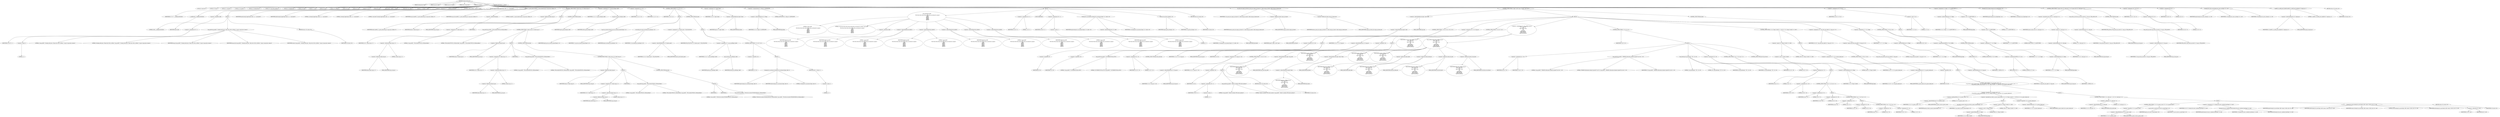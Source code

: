 digraph hostapd_notif_assoc {  
"1000119" [label = "(METHOD,hostapd_notif_assoc)" ]
"1000120" [label = "(PARAM,hostapd_data *hapd)" ]
"1000121" [label = "(PARAM,const u8 *addr)" ]
"1000122" [label = "(PARAM,const u8 *req_ies)" ]
"1000123" [label = "(PARAM,size_t req_ies_len)" ]
"1000124" [label = "(PARAM,int reassoc)" ]
"1000125" [label = "(BLOCK,,)" ]
"1000126" [label = "(LOCAL,v9: const u8 *)" ]
"1000127" [label = "(LOCAL,v10: size_t)" ]
"1000128" [label = "(LOCAL,v11: sta_info *)" ]
"1000129" [label = "(LOCAL,v12: sta_info *)" ]
"1000130" [label = "(LOCAL,v13: hostapd_iface *)" ]
"1000131" [label = "(LOCAL,v14: wpa_state_machine *)" ]
"1000132" [label = "(LOCAL,v15: unsigned int)" ]
"1000133" [label = "(LOCAL,v16: bool)" ]
"1000134" [label = "(LOCAL,v17: u32)" ]
"1000135" [label = "(LOCAL,v18: int)" ]
"1000136" [label = "(LOCAL,v19: _BOOL8)" ]
"1000137" [label = "(LOCAL,v20: int)" ]
"1000138" [label = "(LOCAL,v22: int)" ]
"1000139" [label = "(LOCAL,v23: u8 *)" ]
"1000140" [label = "(LOCAL,res: int)" ]
"1000141" [label = "(LOCAL,elems: ieee802_11_elems)" ]
"1000142" [label = "(LOCAL,buf: u8 [ 1064 ])" ]
"1000143" [label = "(LOCAL,v27: unsigned __int64)" ]
"1000144" [label = "(<operator>.assignment,v27 = __readfsqword(0x28u))" ]
"1000145" [label = "(IDENTIFIER,v27,v27 = __readfsqword(0x28u))" ]
"1000146" [label = "(__readfsqword,__readfsqword(0x28u))" ]
"1000147" [label = "(LITERAL,0x28u,__readfsqword(0x28u))" ]
"1000148" [label = "(CONTROL_STRUCTURE,if ( !addr ),if ( !addr ))" ]
"1000149" [label = "(<operator>.logicalNot,!addr)" ]
"1000150" [label = "(IDENTIFIER,addr,!addr)" ]
"1000151" [label = "(BLOCK,,)" ]
"1000152" [label = "(<operator>.assignment,v20 = -1)" ]
"1000153" [label = "(IDENTIFIER,v20,v20 = -1)" ]
"1000154" [label = "(<operator>.minus,-1)" ]
"1000155" [label = "(LITERAL,1,-1)" ]
"1000156" [label = "(wpa_printf,wpa_printf(2, \"hostapd_notif_assoc: Skip event with no address\", req_ies, req_ies_len, reassoc))" ]
"1000157" [label = "(LITERAL,2,wpa_printf(2, \"hostapd_notif_assoc: Skip event with no address\", req_ies, req_ies_len, reassoc))" ]
"1000158" [label = "(LITERAL,\"hostapd_notif_assoc: Skip event with no address\",wpa_printf(2, \"hostapd_notif_assoc: Skip event with no address\", req_ies, req_ies_len, reassoc))" ]
"1000159" [label = "(IDENTIFIER,req_ies,wpa_printf(2, \"hostapd_notif_assoc: Skip event with no address\", req_ies, req_ies_len, reassoc))" ]
"1000160" [label = "(IDENTIFIER,req_ies_len,wpa_printf(2, \"hostapd_notif_assoc: Skip event with no address\", req_ies, req_ies_len, reassoc))" ]
"1000161" [label = "(IDENTIFIER,reassoc,wpa_printf(2, \"hostapd_notif_assoc: Skip event with no address\", req_ies, req_ies_len, reassoc))" ]
"1000162" [label = "(RETURN,return v20;,return v20;)" ]
"1000163" [label = "(IDENTIFIER,v20,return v20;)" ]
"1000164" [label = "(hostapd_logger,hostapd_logger(hapd, addr, 1u, 2, \"associated\"))" ]
"1000165" [label = "(IDENTIFIER,hapd,hostapd_logger(hapd, addr, 1u, 2, \"associated\"))" ]
"1000166" [label = "(IDENTIFIER,addr,hostapd_logger(hapd, addr, 1u, 2, \"associated\"))" ]
"1000167" [label = "(LITERAL,1u,hostapd_logger(hapd, addr, 1u, 2, \"associated\"))" ]
"1000168" [label = "(LITERAL,2,hostapd_logger(hapd, addr, 1u, 2, \"associated\"))" ]
"1000169" [label = "(LITERAL,\"associated\",hostapd_logger(hapd, addr, 1u, 2, \"associated\"))" ]
"1000170" [label = "(ieee802_11_parse_elems,ieee802_11_parse_elems(req_ies, req_ies_len, &elems, 0))" ]
"1000171" [label = "(IDENTIFIER,req_ies,ieee802_11_parse_elems(req_ies, req_ies_len, &elems, 0))" ]
"1000172" [label = "(IDENTIFIER,req_ies_len,ieee802_11_parse_elems(req_ies, req_ies_len, &elems, 0))" ]
"1000173" [label = "(<operator>.addressOf,&elems)" ]
"1000174" [label = "(IDENTIFIER,elems,ieee802_11_parse_elems(req_ies, req_ies_len, &elems, 0))" ]
"1000175" [label = "(LITERAL,0,ieee802_11_parse_elems(req_ies, req_ies_len, &elems, 0))" ]
"1000176" [label = "(CONTROL_STRUCTURE,if ( elems.wps_ie ),if ( elems.wps_ie ))" ]
"1000177" [label = "(<operator>.fieldAccess,elems.wps_ie)" ]
"1000178" [label = "(IDENTIFIER,elems,if ( elems.wps_ie ))" ]
"1000179" [label = "(FIELD_IDENTIFIER,wps_ie,wps_ie)" ]
"1000180" [label = "(BLOCK,,)" ]
"1000181" [label = "(<operator>.assignment,v9 = elems.wps_ie - 2)" ]
"1000182" [label = "(IDENTIFIER,v9,v9 = elems.wps_ie - 2)" ]
"1000183" [label = "(<operator>.subtraction,elems.wps_ie - 2)" ]
"1000184" [label = "(<operator>.fieldAccess,elems.wps_ie)" ]
"1000185" [label = "(IDENTIFIER,elems,elems.wps_ie - 2)" ]
"1000186" [label = "(FIELD_IDENTIFIER,wps_ie,wps_ie)" ]
"1000187" [label = "(LITERAL,2,elems.wps_ie - 2)" ]
"1000188" [label = "(IDENTIFIER,L,)" ]
"1000189" [label = "(wpa_printf,wpa_printf(2, \"STA included WPS IE in (Re)AssocReq\"))" ]
"1000190" [label = "(LITERAL,2,wpa_printf(2, \"STA included WPS IE in (Re)AssocReq\"))" ]
"1000191" [label = "(LITERAL,\"STA included WPS IE in (Re)AssocReq\",wpa_printf(2, \"STA included WPS IE in (Re)AssocReq\"))" ]
"1000192" [label = "(CONTROL_STRUCTURE,else,else)" ]
"1000193" [label = "(CONTROL_STRUCTURE,if ( elems.rsn_ie ),if ( elems.rsn_ie ))" ]
"1000194" [label = "(<operator>.fieldAccess,elems.rsn_ie)" ]
"1000195" [label = "(IDENTIFIER,elems,if ( elems.rsn_ie ))" ]
"1000196" [label = "(FIELD_IDENTIFIER,rsn_ie,rsn_ie)" ]
"1000197" [label = "(BLOCK,,)" ]
"1000198" [label = "(<operator>.assignment,v9 = elems.rsn_ie - 2)" ]
"1000199" [label = "(IDENTIFIER,v9,v9 = elems.rsn_ie - 2)" ]
"1000200" [label = "(<operator>.subtraction,elems.rsn_ie - 2)" ]
"1000201" [label = "(<operator>.fieldAccess,elems.rsn_ie)" ]
"1000202" [label = "(IDENTIFIER,elems,elems.rsn_ie - 2)" ]
"1000203" [label = "(FIELD_IDENTIFIER,rsn_ie,rsn_ie)" ]
"1000204" [label = "(LITERAL,2,elems.rsn_ie - 2)" ]
"1000205" [label = "(IDENTIFIER,L,)" ]
"1000206" [label = "(wpa_printf,wpa_printf(2, \"STA included RSN IE in (Re)AssocReq\"))" ]
"1000207" [label = "(LITERAL,2,wpa_printf(2, \"STA included RSN IE in (Re)AssocReq\"))" ]
"1000208" [label = "(LITERAL,\"STA included RSN IE in (Re)AssocReq\",wpa_printf(2, \"STA included RSN IE in (Re)AssocReq\"))" ]
"1000209" [label = "(CONTROL_STRUCTURE,else,else)" ]
"1000210" [label = "(CONTROL_STRUCTURE,if ( elems.wpa_ie ),if ( elems.wpa_ie ))" ]
"1000211" [label = "(<operator>.fieldAccess,elems.wpa_ie)" ]
"1000212" [label = "(IDENTIFIER,elems,if ( elems.wpa_ie ))" ]
"1000213" [label = "(FIELD_IDENTIFIER,wpa_ie,wpa_ie)" ]
"1000214" [label = "(BLOCK,,)" ]
"1000215" [label = "(<operator>.assignment,v9 = elems.wpa_ie - 2)" ]
"1000216" [label = "(IDENTIFIER,v9,v9 = elems.wpa_ie - 2)" ]
"1000217" [label = "(<operator>.subtraction,elems.wpa_ie - 2)" ]
"1000218" [label = "(<operator>.fieldAccess,elems.wpa_ie)" ]
"1000219" [label = "(IDENTIFIER,elems,elems.wpa_ie - 2)" ]
"1000220" [label = "(FIELD_IDENTIFIER,wpa_ie,wpa_ie)" ]
"1000221" [label = "(LITERAL,2,elems.wpa_ie - 2)" ]
"1000222" [label = "(IDENTIFIER,L,)" ]
"1000223" [label = "(wpa_printf,wpa_printf(2, \"STA included WPA IE in (Re)AssocReq\"))" ]
"1000224" [label = "(LITERAL,2,wpa_printf(2, \"STA included WPA IE in (Re)AssocReq\"))" ]
"1000225" [label = "(LITERAL,\"STA included WPA IE in (Re)AssocReq\",wpa_printf(2, \"STA included WPA IE in (Re)AssocReq\"))" ]
"1000226" [label = "(CONTROL_STRUCTURE,else,else)" ]
"1000227" [label = "(BLOCK,,)" ]
"1000228" [label = "(IDENTIFIER,L,)" ]
"1000229" [label = "(IDENTIFIER,L,)" ]
"1000230" [label = "(wpa_printf,wpa_printf(2, \"STA did not include WPS/RSN/WPA IE in (Re)AssocReq\"))" ]
"1000231" [label = "(LITERAL,2,wpa_printf(2, \"STA did not include WPS/RSN/WPA IE in (Re)AssocReq\"))" ]
"1000232" [label = "(LITERAL,\"STA did not include WPS/RSN/WPA IE in (Re)AssocReq\",wpa_printf(2, \"STA did not include WPS/RSN/WPA IE in (Re)AssocReq\"))" ]
"1000233" [label = "(<operator>.assignment,v11 = ap_get_sta(hapd, addr))" ]
"1000234" [label = "(IDENTIFIER,v11,v11 = ap_get_sta(hapd, addr))" ]
"1000235" [label = "(ap_get_sta,ap_get_sta(hapd, addr))" ]
"1000236" [label = "(IDENTIFIER,hapd,ap_get_sta(hapd, addr))" ]
"1000237" [label = "(IDENTIFIER,addr,ap_get_sta(hapd, addr))" ]
"1000238" [label = "(<operator>.assignment,v12 = v11)" ]
"1000239" [label = "(IDENTIFIER,v12,v12 = v11)" ]
"1000240" [label = "(IDENTIFIER,v11,v12 = v11)" ]
"1000241" [label = "(CONTROL_STRUCTURE,if ( v11 ),if ( v11 ))" ]
"1000242" [label = "(IDENTIFIER,v11,if ( v11 ))" ]
"1000243" [label = "(BLOCK,,)" ]
"1000244" [label = "(ap_sta_no_session_timeout,ap_sta_no_session_timeout(hapd, v11))" ]
"1000245" [label = "(IDENTIFIER,hapd,ap_sta_no_session_timeout(hapd, v11))" ]
"1000246" [label = "(IDENTIFIER,v11,ap_sta_no_session_timeout(hapd, v11))" ]
"1000247" [label = "(accounting_sta_stop,accounting_sta_stop(hapd, v12))" ]
"1000248" [label = "(IDENTIFIER,hapd,accounting_sta_stop(hapd, v12))" ]
"1000249" [label = "(IDENTIFIER,v12,accounting_sta_stop(hapd, v12))" ]
"1000250" [label = "(<operator>.assignment,v12->timeout_next = STA_NULLFUNC)" ]
"1000251" [label = "(<operator>.indirectFieldAccess,v12->timeout_next)" ]
"1000252" [label = "(IDENTIFIER,v12,v12->timeout_next = STA_NULLFUNC)" ]
"1000253" [label = "(FIELD_IDENTIFIER,timeout_next,timeout_next)" ]
"1000254" [label = "(IDENTIFIER,STA_NULLFUNC,v12->timeout_next = STA_NULLFUNC)" ]
"1000255" [label = "(CONTROL_STRUCTURE,else,else)" ]
"1000256" [label = "(BLOCK,,)" ]
"1000257" [label = "(<operator>.assignment,v12 = ap_sta_add(hapd, addr))" ]
"1000258" [label = "(IDENTIFIER,v12,v12 = ap_sta_add(hapd, addr))" ]
"1000259" [label = "(ap_sta_add,ap_sta_add(hapd, addr))" ]
"1000260" [label = "(IDENTIFIER,hapd,ap_sta_add(hapd, addr))" ]
"1000261" [label = "(IDENTIFIER,addr,ap_sta_add(hapd, addr))" ]
"1000262" [label = "(CONTROL_STRUCTURE,if ( !v12 ),if ( !v12 ))" ]
"1000263" [label = "(<operator>.logicalNot,!v12)" ]
"1000264" [label = "(IDENTIFIER,v12,!v12)" ]
"1000265" [label = "(BLOCK,,)" ]
"1000266" [label = "(hostapd_drv_sta_disassoc,hostapd_drv_sta_disassoc(hapd, addr, 5))" ]
"1000267" [label = "(IDENTIFIER,hapd,hostapd_drv_sta_disassoc(hapd, addr, 5))" ]
"1000268" [label = "(IDENTIFIER,addr,hostapd_drv_sta_disassoc(hapd, addr, 5))" ]
"1000269" [label = "(LITERAL,5,hostapd_drv_sta_disassoc(hapd, addr, 5))" ]
"1000270" [label = "(RETURN,return -1;,return -1;)" ]
"1000271" [label = "(<operator>.minus,-1)" ]
"1000272" [label = "(LITERAL,1,-1)" ]
"1000273" [label = "(<operator>.assignment,v13 = hapd->iface)" ]
"1000274" [label = "(IDENTIFIER,v13,v13 = hapd->iface)" ]
"1000275" [label = "(<operator>.indirectFieldAccess,hapd->iface)" ]
"1000276" [label = "(IDENTIFIER,hapd,v13 = hapd->iface)" ]
"1000277" [label = "(FIELD_IDENTIFIER,iface,iface)" ]
"1000278" [label = "(<operators>.assignmentAnd,v12->flags &= 0xFFFECFFF)" ]
"1000279" [label = "(<operator>.indirectFieldAccess,v12->flags)" ]
"1000280" [label = "(IDENTIFIER,v12,v12->flags &= 0xFFFECFFF)" ]
"1000281" [label = "(FIELD_IDENTIFIER,flags,flags)" ]
"1000282" [label = "(LITERAL,0xFFFECFFF,v12->flags &= 0xFFFECFFF)" ]
"1000283" [label = "(BLOCK,,)" ]
"1000284" [label = "(wpa_printf,wpa_printf(\n      3,\n      \"STA %02x:%02x:%02x:%02x:%02x:%02x not allowed to connect\",\n      *addr,\n      addr[1],\n      addr[2],\n      addr[3],\n      addr[4],\n      addr[5]))" ]
"1000285" [label = "(LITERAL,3,wpa_printf(\n      3,\n      \"STA %02x:%02x:%02x:%02x:%02x:%02x not allowed to connect\",\n      *addr,\n      addr[1],\n      addr[2],\n      addr[3],\n      addr[4],\n      addr[5]))" ]
"1000286" [label = "(LITERAL,\"STA %02x:%02x:%02x:%02x:%02x:%02x not allowed to connect\",wpa_printf(\n      3,\n      \"STA %02x:%02x:%02x:%02x:%02x:%02x not allowed to connect\",\n      *addr,\n      addr[1],\n      addr[2],\n      addr[3],\n      addr[4],\n      addr[5]))" ]
"1000287" [label = "(<operator>.indirection,*addr)" ]
"1000288" [label = "(IDENTIFIER,addr,wpa_printf(\n      3,\n      \"STA %02x:%02x:%02x:%02x:%02x:%02x not allowed to connect\",\n      *addr,\n      addr[1],\n      addr[2],\n      addr[3],\n      addr[4],\n      addr[5]))" ]
"1000289" [label = "(<operator>.indirectIndexAccess,addr[1])" ]
"1000290" [label = "(IDENTIFIER,addr,wpa_printf(\n      3,\n      \"STA %02x:%02x:%02x:%02x:%02x:%02x not allowed to connect\",\n      *addr,\n      addr[1],\n      addr[2],\n      addr[3],\n      addr[4],\n      addr[5]))" ]
"1000291" [label = "(LITERAL,1,wpa_printf(\n      3,\n      \"STA %02x:%02x:%02x:%02x:%02x:%02x not allowed to connect\",\n      *addr,\n      addr[1],\n      addr[2],\n      addr[3],\n      addr[4],\n      addr[5]))" ]
"1000292" [label = "(<operator>.indirectIndexAccess,addr[2])" ]
"1000293" [label = "(IDENTIFIER,addr,wpa_printf(\n      3,\n      \"STA %02x:%02x:%02x:%02x:%02x:%02x not allowed to connect\",\n      *addr,\n      addr[1],\n      addr[2],\n      addr[3],\n      addr[4],\n      addr[5]))" ]
"1000294" [label = "(LITERAL,2,wpa_printf(\n      3,\n      \"STA %02x:%02x:%02x:%02x:%02x:%02x not allowed to connect\",\n      *addr,\n      addr[1],\n      addr[2],\n      addr[3],\n      addr[4],\n      addr[5]))" ]
"1000295" [label = "(<operator>.indirectIndexAccess,addr[3])" ]
"1000296" [label = "(IDENTIFIER,addr,wpa_printf(\n      3,\n      \"STA %02x:%02x:%02x:%02x:%02x:%02x not allowed to connect\",\n      *addr,\n      addr[1],\n      addr[2],\n      addr[3],\n      addr[4],\n      addr[5]))" ]
"1000297" [label = "(LITERAL,3,wpa_printf(\n      3,\n      \"STA %02x:%02x:%02x:%02x:%02x:%02x not allowed to connect\",\n      *addr,\n      addr[1],\n      addr[2],\n      addr[3],\n      addr[4],\n      addr[5]))" ]
"1000298" [label = "(<operator>.indirectIndexAccess,addr[4])" ]
"1000299" [label = "(IDENTIFIER,addr,wpa_printf(\n      3,\n      \"STA %02x:%02x:%02x:%02x:%02x:%02x not allowed to connect\",\n      *addr,\n      addr[1],\n      addr[2],\n      addr[3],\n      addr[4],\n      addr[5]))" ]
"1000300" [label = "(LITERAL,4,wpa_printf(\n      3,\n      \"STA %02x:%02x:%02x:%02x:%02x:%02x not allowed to connect\",\n      *addr,\n      addr[1],\n      addr[2],\n      addr[3],\n      addr[4],\n      addr[5]))" ]
"1000301" [label = "(<operator>.indirectIndexAccess,addr[5])" ]
"1000302" [label = "(IDENTIFIER,addr,wpa_printf(\n      3,\n      \"STA %02x:%02x:%02x:%02x:%02x:%02x not allowed to connect\",\n      *addr,\n      addr[1],\n      addr[2],\n      addr[3],\n      addr[4],\n      addr[5]))" ]
"1000303" [label = "(LITERAL,5,wpa_printf(\n      3,\n      \"STA %02x:%02x:%02x:%02x:%02x:%02x not allowed to connect\",\n      *addr,\n      addr[1],\n      addr[2],\n      addr[3],\n      addr[4],\n      addr[5]))" ]
"1000304" [label = "(<operator>.assignment,v22 = 1)" ]
"1000305" [label = "(IDENTIFIER,v22,v22 = 1)" ]
"1000306" [label = "(LITERAL,1,v22 = 1)" ]
"1000307" [label = "(JUMP_TARGET,fail)" ]
"1000308" [label = "(<operator>.assignment,v20 = -1)" ]
"1000309" [label = "(IDENTIFIER,v20,v20 = -1)" ]
"1000310" [label = "(<operator>.minus,-1)" ]
"1000311" [label = "(LITERAL,1,-1)" ]
"1000312" [label = "(hostapd_drv_sta_disassoc,hostapd_drv_sta_disassoc(hapd, v12->addr, v22))" ]
"1000313" [label = "(IDENTIFIER,hapd,hostapd_drv_sta_disassoc(hapd, v12->addr, v22))" ]
"1000314" [label = "(<operator>.indirectFieldAccess,v12->addr)" ]
"1000315" [label = "(IDENTIFIER,v12,hostapd_drv_sta_disassoc(hapd, v12->addr, v22))" ]
"1000316" [label = "(FIELD_IDENTIFIER,addr,addr)" ]
"1000317" [label = "(IDENTIFIER,v22,hostapd_drv_sta_disassoc(hapd, v12->addr, v22))" ]
"1000318" [label = "(ap_free_sta,ap_free_sta(hapd, v12))" ]
"1000319" [label = "(IDENTIFIER,hapd,ap_free_sta(hapd, v12))" ]
"1000320" [label = "(IDENTIFIER,v12,ap_free_sta(hapd, v12))" ]
"1000321" [label = "(RETURN,return v20;,return v20;)" ]
"1000322" [label = "(IDENTIFIER,v20,return v20;)" ]
"1000323" [label = "(ap_copy_sta_supp_op_classes,ap_copy_sta_supp_op_classes(v12, elems.supp_op_classes, elems.supp_op_classes_len))" ]
"1000324" [label = "(IDENTIFIER,v12,ap_copy_sta_supp_op_classes(v12, elems.supp_op_classes, elems.supp_op_classes_len))" ]
"1000325" [label = "(<operator>.fieldAccess,elems.supp_op_classes)" ]
"1000326" [label = "(IDENTIFIER,elems,ap_copy_sta_supp_op_classes(v12, elems.supp_op_classes, elems.supp_op_classes_len))" ]
"1000327" [label = "(FIELD_IDENTIFIER,supp_op_classes,supp_op_classes)" ]
"1000328" [label = "(<operator>.fieldAccess,elems.supp_op_classes_len)" ]
"1000329" [label = "(IDENTIFIER,elems,ap_copy_sta_supp_op_classes(v12, elems.supp_op_classes, elems.supp_op_classes_len))" ]
"1000330" [label = "(FIELD_IDENTIFIER,supp_op_classes_len,supp_op_classes_len)" ]
"1000331" [label = "(CONTROL_STRUCTURE,if ( hapd->conf->wpa ),if ( hapd->conf->wpa ))" ]
"1000332" [label = "(<operator>.indirectFieldAccess,hapd->conf->wpa)" ]
"1000333" [label = "(<operator>.indirectFieldAccess,hapd->conf)" ]
"1000334" [label = "(IDENTIFIER,hapd,if ( hapd->conf->wpa ))" ]
"1000335" [label = "(FIELD_IDENTIFIER,conf,conf)" ]
"1000336" [label = "(FIELD_IDENTIFIER,wpa,wpa)" ]
"1000337" [label = "(BLOCK,,)" ]
"1000338" [label = "(CONTROL_STRUCTURE,if ( !v9 || !v10 ),if ( !v9 || !v10 ))" ]
"1000339" [label = "(<operator>.logicalOr,!v9 || !v10)" ]
"1000340" [label = "(<operator>.logicalNot,!v9)" ]
"1000341" [label = "(IDENTIFIER,v9,!v9)" ]
"1000342" [label = "(<operator>.logicalNot,!v10)" ]
"1000343" [label = "(IDENTIFIER,v10,!v10)" ]
"1000344" [label = "(BLOCK,,)" ]
"1000345" [label = "(wpa_printf,wpa_printf(2, \"No WPA/RSN IE from STA\"))" ]
"1000346" [label = "(LITERAL,2,wpa_printf(2, \"No WPA/RSN IE from STA\"))" ]
"1000347" [label = "(LITERAL,\"No WPA/RSN IE from STA\",wpa_printf(2, \"No WPA/RSN IE from STA\"))" ]
"1000348" [label = "(<operator>.assignment,v22 = 13)" ]
"1000349" [label = "(IDENTIFIER,v22,v22 = 13)" ]
"1000350" [label = "(LITERAL,13,v22 = 13)" ]
"1000351" [label = "(CONTROL_STRUCTURE,goto fail;,goto fail;)" ]
"1000352" [label = "(<operator>.assignment,v14 = v12->wpa_sm)" ]
"1000353" [label = "(IDENTIFIER,v14,v14 = v12->wpa_sm)" ]
"1000354" [label = "(<operator>.indirectFieldAccess,v12->wpa_sm)" ]
"1000355" [label = "(IDENTIFIER,v12,v14 = v12->wpa_sm)" ]
"1000356" [label = "(FIELD_IDENTIFIER,wpa_sm,wpa_sm)" ]
"1000357" [label = "(CONTROL_STRUCTURE,if ( !v14 ),if ( !v14 ))" ]
"1000358" [label = "(<operator>.logicalNot,!v14)" ]
"1000359" [label = "(IDENTIFIER,v14,!v14)" ]
"1000360" [label = "(BLOCK,,)" ]
"1000361" [label = "(<operator>.assignment,v12->wpa_sm = v14)" ]
"1000362" [label = "(<operator>.indirectFieldAccess,v12->wpa_sm)" ]
"1000363" [label = "(IDENTIFIER,v12,v12->wpa_sm = v14)" ]
"1000364" [label = "(FIELD_IDENTIFIER,wpa_sm,wpa_sm)" ]
"1000365" [label = "(IDENTIFIER,v14,v12->wpa_sm = v14)" ]
"1000366" [label = "(CONTROL_STRUCTURE,if ( !v14 ),if ( !v14 ))" ]
"1000367" [label = "(<operator>.logicalNot,!v14)" ]
"1000368" [label = "(IDENTIFIER,v14,!v14)" ]
"1000369" [label = "(BLOCK,,)" ]
"1000370" [label = "(<operator>.assignment,v20 = -1)" ]
"1000371" [label = "(IDENTIFIER,v20,v20 = -1)" ]
"1000372" [label = "(<operator>.minus,-1)" ]
"1000373" [label = "(LITERAL,1,-1)" ]
"1000374" [label = "(wpa_printf,wpa_printf(5, \"Failed to initialize WPA state machine\"))" ]
"1000375" [label = "(LITERAL,5,wpa_printf(5, \"Failed to initialize WPA state machine\"))" ]
"1000376" [label = "(LITERAL,\"Failed to initialize WPA state machine\",wpa_printf(5, \"Failed to initialize WPA state machine\"))" ]
"1000377" [label = "(RETURN,return v20;,return v20;)" ]
"1000378" [label = "(IDENTIFIER,v20,return v20;)" ]
"1000379" [label = "(<operator>.assignment,v15 = wpa_validate_wpa_ie(\n            hapd->wpa_auth,\n            v14,\n            hapd->iface->freq,\n            v9,\n            v10,\n            elems.mdie,\n            elems.mdie_len,\n            elems.owe_dh,\n            elems.owe_dh_len))" ]
"1000380" [label = "(IDENTIFIER,v15,v15 = wpa_validate_wpa_ie(\n            hapd->wpa_auth,\n            v14,\n            hapd->iface->freq,\n            v9,\n            v10,\n            elems.mdie,\n            elems.mdie_len,\n            elems.owe_dh,\n            elems.owe_dh_len))" ]
"1000381" [label = "(wpa_validate_wpa_ie,wpa_validate_wpa_ie(\n            hapd->wpa_auth,\n            v14,\n            hapd->iface->freq,\n            v9,\n            v10,\n            elems.mdie,\n            elems.mdie_len,\n            elems.owe_dh,\n            elems.owe_dh_len))" ]
"1000382" [label = "(<operator>.indirectFieldAccess,hapd->wpa_auth)" ]
"1000383" [label = "(IDENTIFIER,hapd,wpa_validate_wpa_ie(\n            hapd->wpa_auth,\n            v14,\n            hapd->iface->freq,\n            v9,\n            v10,\n            elems.mdie,\n            elems.mdie_len,\n            elems.owe_dh,\n            elems.owe_dh_len))" ]
"1000384" [label = "(FIELD_IDENTIFIER,wpa_auth,wpa_auth)" ]
"1000385" [label = "(IDENTIFIER,v14,wpa_validate_wpa_ie(\n            hapd->wpa_auth,\n            v14,\n            hapd->iface->freq,\n            v9,\n            v10,\n            elems.mdie,\n            elems.mdie_len,\n            elems.owe_dh,\n            elems.owe_dh_len))" ]
"1000386" [label = "(<operator>.indirectFieldAccess,hapd->iface->freq)" ]
"1000387" [label = "(<operator>.indirectFieldAccess,hapd->iface)" ]
"1000388" [label = "(IDENTIFIER,hapd,wpa_validate_wpa_ie(\n            hapd->wpa_auth,\n            v14,\n            hapd->iface->freq,\n            v9,\n            v10,\n            elems.mdie,\n            elems.mdie_len,\n            elems.owe_dh,\n            elems.owe_dh_len))" ]
"1000389" [label = "(FIELD_IDENTIFIER,iface,iface)" ]
"1000390" [label = "(FIELD_IDENTIFIER,freq,freq)" ]
"1000391" [label = "(IDENTIFIER,v9,wpa_validate_wpa_ie(\n            hapd->wpa_auth,\n            v14,\n            hapd->iface->freq,\n            v9,\n            v10,\n            elems.mdie,\n            elems.mdie_len,\n            elems.owe_dh,\n            elems.owe_dh_len))" ]
"1000392" [label = "(IDENTIFIER,v10,wpa_validate_wpa_ie(\n            hapd->wpa_auth,\n            v14,\n            hapd->iface->freq,\n            v9,\n            v10,\n            elems.mdie,\n            elems.mdie_len,\n            elems.owe_dh,\n            elems.owe_dh_len))" ]
"1000393" [label = "(<operator>.fieldAccess,elems.mdie)" ]
"1000394" [label = "(IDENTIFIER,elems,wpa_validate_wpa_ie(\n            hapd->wpa_auth,\n            v14,\n            hapd->iface->freq,\n            v9,\n            v10,\n            elems.mdie,\n            elems.mdie_len,\n            elems.owe_dh,\n            elems.owe_dh_len))" ]
"1000395" [label = "(FIELD_IDENTIFIER,mdie,mdie)" ]
"1000396" [label = "(<operator>.fieldAccess,elems.mdie_len)" ]
"1000397" [label = "(IDENTIFIER,elems,wpa_validate_wpa_ie(\n            hapd->wpa_auth,\n            v14,\n            hapd->iface->freq,\n            v9,\n            v10,\n            elems.mdie,\n            elems.mdie_len,\n            elems.owe_dh,\n            elems.owe_dh_len))" ]
"1000398" [label = "(FIELD_IDENTIFIER,mdie_len,mdie_len)" ]
"1000399" [label = "(<operator>.fieldAccess,elems.owe_dh)" ]
"1000400" [label = "(IDENTIFIER,elems,wpa_validate_wpa_ie(\n            hapd->wpa_auth,\n            v14,\n            hapd->iface->freq,\n            v9,\n            v10,\n            elems.mdie,\n            elems.mdie_len,\n            elems.owe_dh,\n            elems.owe_dh_len))" ]
"1000401" [label = "(FIELD_IDENTIFIER,owe_dh,owe_dh)" ]
"1000402" [label = "(<operator>.fieldAccess,elems.owe_dh_len)" ]
"1000403" [label = "(IDENTIFIER,elems,wpa_validate_wpa_ie(\n            hapd->wpa_auth,\n            v14,\n            hapd->iface->freq,\n            v9,\n            v10,\n            elems.mdie,\n            elems.mdie_len,\n            elems.owe_dh,\n            elems.owe_dh_len))" ]
"1000404" [label = "(FIELD_IDENTIFIER,owe_dh_len,owe_dh_len)" ]
"1000405" [label = "(CONTROL_STRUCTURE,if ( v15 ),if ( v15 ))" ]
"1000406" [label = "(IDENTIFIER,v15,if ( v15 ))" ]
"1000407" [label = "(BLOCK,,)" ]
"1000408" [label = "(<operator>.assignment,res = v15)" ]
"1000409" [label = "(IDENTIFIER,res,res = v15)" ]
"1000410" [label = "(IDENTIFIER,v15,res = v15)" ]
"1000411" [label = "(wpa_printf,wpa_printf(2, \"WPA/RSN information element rejected? (res %u)\", v15))" ]
"1000412" [label = "(LITERAL,2,wpa_printf(2, \"WPA/RSN information element rejected? (res %u)\", v15))" ]
"1000413" [label = "(LITERAL,\"WPA/RSN information element rejected? (res %u)\",wpa_printf(2, \"WPA/RSN information element rejected? (res %u)\", v15))" ]
"1000414" [label = "(IDENTIFIER,v15,wpa_printf(2, \"WPA/RSN information element rejected? (res %u)\", v15))" ]
"1000415" [label = "(wpa_hexdump,wpa_hexdump(2, \"IE\", v9, v10))" ]
"1000416" [label = "(LITERAL,2,wpa_hexdump(2, \"IE\", v9, v10))" ]
"1000417" [label = "(LITERAL,\"IE\",wpa_hexdump(2, \"IE\", v9, v10))" ]
"1000418" [label = "(IDENTIFIER,v9,wpa_hexdump(2, \"IE\", v9, v10))" ]
"1000419" [label = "(IDENTIFIER,v10,wpa_hexdump(2, \"IE\", v9, v10))" ]
"1000420" [label = "(<operator>.assignment,v22 = 18)" ]
"1000421" [label = "(IDENTIFIER,v22,v22 = 18)" ]
"1000422" [label = "(LITERAL,18,v22 = 18)" ]
"1000423" [label = "(CONTROL_STRUCTURE,if ( res != 2 ),if ( res != 2 ))" ]
"1000424" [label = "(<operator>.notEquals,res != 2)" ]
"1000425" [label = "(IDENTIFIER,res,res != 2)" ]
"1000426" [label = "(LITERAL,2,res != 2)" ]
"1000427" [label = "(BLOCK,,)" ]
"1000428" [label = "(<operator>.assignment,v22 = 19)" ]
"1000429" [label = "(IDENTIFIER,v22,v22 = 19)" ]
"1000430" [label = "(LITERAL,19,v22 = 19)" ]
"1000431" [label = "(CONTROL_STRUCTURE,if ( res != 3 ),if ( res != 3 ))" ]
"1000432" [label = "(<operator>.notEquals,res != 3)" ]
"1000433" [label = "(IDENTIFIER,res,res != 3)" ]
"1000434" [label = "(LITERAL,3,res != 3)" ]
"1000435" [label = "(BLOCK,,)" ]
"1000436" [label = "(<operator>.assignment,v22 = 20)" ]
"1000437" [label = "(IDENTIFIER,v22,v22 = 20)" ]
"1000438" [label = "(LITERAL,20,v22 = 20)" ]
"1000439" [label = "(CONTROL_STRUCTURE,if ( res != 4 ),if ( res != 4 ))" ]
"1000440" [label = "(<operator>.notEquals,res != 4)" ]
"1000441" [label = "(IDENTIFIER,res,res != 4)" ]
"1000442" [label = "(LITERAL,4,res != 4)" ]
"1000443" [label = "(BLOCK,,)" ]
"1000444" [label = "(<operator>.assignment,v22 = 24)" ]
"1000445" [label = "(IDENTIFIER,v22,v22 = 24)" ]
"1000446" [label = "(LITERAL,24,v22 = 24)" ]
"1000447" [label = "(CONTROL_STRUCTURE,if ( res != 8 ),if ( res != 8 ))" ]
"1000448" [label = "(<operator>.notEquals,res != 8)" ]
"1000449" [label = "(IDENTIFIER,res,res != 8)" ]
"1000450" [label = "(LITERAL,8,res != 8)" ]
"1000451" [label = "(<operator>.assignment,v22 = 13)" ]
"1000452" [label = "(IDENTIFIER,v22,v22 = 13)" ]
"1000453" [label = "(LITERAL,13,v22 = 13)" ]
"1000454" [label = "(CONTROL_STRUCTURE,goto fail;,goto fail;)" ]
"1000455" [label = "(CONTROL_STRUCTURE,if ( (v12->flags & 0x402) == 1026 ),if ( (v12->flags & 0x402) == 1026 ))" ]
"1000456" [label = "(<operator>.equals,(v12->flags & 0x402) == 1026)" ]
"1000457" [label = "(<operator>.and,v12->flags & 0x402)" ]
"1000458" [label = "(<operator>.indirectFieldAccess,v12->flags)" ]
"1000459" [label = "(IDENTIFIER,v12,v12->flags & 0x402)" ]
"1000460" [label = "(FIELD_IDENTIFIER,flags,flags)" ]
"1000461" [label = "(LITERAL,0x402,v12->flags & 0x402)" ]
"1000462" [label = "(LITERAL,1026,(v12->flags & 0x402) == 1026)" ]
"1000463" [label = "(BLOCK,,)" ]
"1000464" [label = "(<operator>.assignment,v20 = v12->sa_query_timed_out)" ]
"1000465" [label = "(IDENTIFIER,v20,v20 = v12->sa_query_timed_out)" ]
"1000466" [label = "(<operator>.indirectFieldAccess,v12->sa_query_timed_out)" ]
"1000467" [label = "(IDENTIFIER,v12,v20 = v12->sa_query_timed_out)" ]
"1000468" [label = "(FIELD_IDENTIFIER,sa_query_timed_out,sa_query_timed_out)" ]
"1000469" [label = "(CONTROL_STRUCTURE,if ( !v20 ),if ( !v20 ))" ]
"1000470" [label = "(<operator>.logicalNot,!v20)" ]
"1000471" [label = "(IDENTIFIER,v20,!v20)" ]
"1000472" [label = "(BLOCK,,)" ]
"1000473" [label = "(CONTROL_STRUCTURE,if ( v12->sa_query_count <= 0\n          || (ap_check_sa_query_timeout(hapd, v12), (v12->flags & 0x402) == 1026) && !v12->sa_query_timed_out ),if ( v12->sa_query_count <= 0\n          || (ap_check_sa_query_timeout(hapd, v12), (v12->flags & 0x402) == 1026) && !v12->sa_query_timed_out ))" ]
"1000474" [label = "(<operator>.logicalOr,v12->sa_query_count <= 0\n          || (ap_check_sa_query_timeout(hapd, v12), (v12->flags & 0x402) == 1026) && !v12->sa_query_timed_out)" ]
"1000475" [label = "(<operator>.lessEqualsThan,v12->sa_query_count <= 0)" ]
"1000476" [label = "(<operator>.indirectFieldAccess,v12->sa_query_count)" ]
"1000477" [label = "(IDENTIFIER,v12,v12->sa_query_count <= 0)" ]
"1000478" [label = "(FIELD_IDENTIFIER,sa_query_count,sa_query_count)" ]
"1000479" [label = "(LITERAL,0,v12->sa_query_count <= 0)" ]
"1000480" [label = "(<operator>.logicalAnd,(ap_check_sa_query_timeout(hapd, v12), (v12->flags & 0x402) == 1026) && !v12->sa_query_timed_out)" ]
"1000481" [label = "(BLOCK,,)" ]
"1000482" [label = "(ap_check_sa_query_timeout,ap_check_sa_query_timeout(hapd, v12))" ]
"1000483" [label = "(IDENTIFIER,hapd,ap_check_sa_query_timeout(hapd, v12))" ]
"1000484" [label = "(IDENTIFIER,v12,ap_check_sa_query_timeout(hapd, v12))" ]
"1000485" [label = "(<operator>.equals,(v12->flags & 0x402) == 1026)" ]
"1000486" [label = "(<operator>.and,v12->flags & 0x402)" ]
"1000487" [label = "(<operator>.indirectFieldAccess,v12->flags)" ]
"1000488" [label = "(IDENTIFIER,v12,v12->flags & 0x402)" ]
"1000489" [label = "(FIELD_IDENTIFIER,flags,flags)" ]
"1000490" [label = "(LITERAL,0x402,v12->flags & 0x402)" ]
"1000491" [label = "(LITERAL,1026,(v12->flags & 0x402) == 1026)" ]
"1000492" [label = "(<operator>.logicalNot,!v12->sa_query_timed_out)" ]
"1000493" [label = "(<operator>.indirectFieldAccess,v12->sa_query_timed_out)" ]
"1000494" [label = "(IDENTIFIER,v12,!v12->sa_query_timed_out)" ]
"1000495" [label = "(FIELD_IDENTIFIER,sa_query_timed_out,sa_query_timed_out)" ]
"1000496" [label = "(BLOCK,,)" ]
"1000497" [label = "(CONTROL_STRUCTURE,if ( v12->auth_alg != 2 ),if ( v12->auth_alg != 2 ))" ]
"1000498" [label = "(<operator>.notEquals,v12->auth_alg != 2)" ]
"1000499" [label = "(<operator>.indirectFieldAccess,v12->auth_alg)" ]
"1000500" [label = "(IDENTIFIER,v12,v12->auth_alg != 2)" ]
"1000501" [label = "(FIELD_IDENTIFIER,auth_alg,auth_alg)" ]
"1000502" [label = "(LITERAL,2,v12->auth_alg != 2)" ]
"1000503" [label = "(BLOCK,,)" ]
"1000504" [label = "(CONTROL_STRUCTURE,if ( !v12->sa_query_count ),if ( !v12->sa_query_count ))" ]
"1000505" [label = "(<operator>.logicalNot,!v12->sa_query_count)" ]
"1000506" [label = "(<operator>.indirectFieldAccess,v12->sa_query_count)" ]
"1000507" [label = "(IDENTIFIER,v12,!v12->sa_query_count)" ]
"1000508" [label = "(FIELD_IDENTIFIER,sa_query_count,sa_query_count)" ]
"1000509" [label = "(ap_sta_start_sa_query,ap_sta_start_sa_query(hapd, v12))" ]
"1000510" [label = "(IDENTIFIER,hapd,ap_sta_start_sa_query(hapd, v12))" ]
"1000511" [label = "(IDENTIFIER,v12,ap_sta_start_sa_query(hapd, v12))" ]
"1000512" [label = "(<operator>.assignment,v23 = hostapd_eid_assoc_comeback_time(hapd, v12, buf))" ]
"1000513" [label = "(IDENTIFIER,v23,v23 = hostapd_eid_assoc_comeback_time(hapd, v12, buf))" ]
"1000514" [label = "(hostapd_eid_assoc_comeback_time,hostapd_eid_assoc_comeback_time(hapd, v12, buf))" ]
"1000515" [label = "(IDENTIFIER,hapd,hostapd_eid_assoc_comeback_time(hapd, v12, buf))" ]
"1000516" [label = "(IDENTIFIER,v12,hostapd_eid_assoc_comeback_time(hapd, v12, buf))" ]
"1000517" [label = "(IDENTIFIER,buf,hostapd_eid_assoc_comeback_time(hapd, v12, buf))" ]
"1000518" [label = "(hostapd_sta_assoc,hostapd_sta_assoc(hapd, addr, reassoc, 0x1Eu, buf, v23 - buf))" ]
"1000519" [label = "(IDENTIFIER,hapd,hostapd_sta_assoc(hapd, addr, reassoc, 0x1Eu, buf, v23 - buf))" ]
"1000520" [label = "(IDENTIFIER,addr,hostapd_sta_assoc(hapd, addr, reassoc, 0x1Eu, buf, v23 - buf))" ]
"1000521" [label = "(IDENTIFIER,reassoc,hostapd_sta_assoc(hapd, addr, reassoc, 0x1Eu, buf, v23 - buf))" ]
"1000522" [label = "(LITERAL,0x1Eu,hostapd_sta_assoc(hapd, addr, reassoc, 0x1Eu, buf, v23 - buf))" ]
"1000523" [label = "(IDENTIFIER,buf,hostapd_sta_assoc(hapd, addr, reassoc, 0x1Eu, buf, v23 - buf))" ]
"1000524" [label = "(<operator>.subtraction,v23 - buf)" ]
"1000525" [label = "(IDENTIFIER,v23,v23 - buf)" ]
"1000526" [label = "(IDENTIFIER,buf,v23 - buf)" ]
"1000527" [label = "(RETURN,return v20;,return v20;)" ]
"1000528" [label = "(IDENTIFIER,v20,return v20;)" ]
"1000529" [label = "(<operator>.assignment,v16 = wpa_auth_uses_mfp(v12->wpa_sm) == 0)" ]
"1000530" [label = "(IDENTIFIER,v16,v16 = wpa_auth_uses_mfp(v12->wpa_sm) == 0)" ]
"1000531" [label = "(<operator>.equals,wpa_auth_uses_mfp(v12->wpa_sm) == 0)" ]
"1000532" [label = "(wpa_auth_uses_mfp,wpa_auth_uses_mfp(v12->wpa_sm))" ]
"1000533" [label = "(<operator>.indirectFieldAccess,v12->wpa_sm)" ]
"1000534" [label = "(IDENTIFIER,v12,wpa_auth_uses_mfp(v12->wpa_sm))" ]
"1000535" [label = "(FIELD_IDENTIFIER,wpa_sm,wpa_sm)" ]
"1000536" [label = "(LITERAL,0,wpa_auth_uses_mfp(v12->wpa_sm) == 0)" ]
"1000537" [label = "(<operator>.assignment,v17 = v12->flags)" ]
"1000538" [label = "(IDENTIFIER,v17,v17 = v12->flags)" ]
"1000539" [label = "(<operator>.indirectFieldAccess,v12->flags)" ]
"1000540" [label = "(IDENTIFIER,v12,v17 = v12->flags)" ]
"1000541" [label = "(FIELD_IDENTIFIER,flags,flags)" ]
"1000542" [label = "(CONTROL_STRUCTURE,if ( v16 ),if ( v16 ))" ]
"1000543" [label = "(IDENTIFIER,v16,if ( v16 ))" ]
"1000544" [label = "(<operators>.assignmentAnd,BYTE1(v17) &= 0xFBu)" ]
"1000545" [label = "(BYTE1,BYTE1(v17))" ]
"1000546" [label = "(IDENTIFIER,v17,BYTE1(v17))" ]
"1000547" [label = "(LITERAL,0xFBu,BYTE1(v17) &= 0xFBu)" ]
"1000548" [label = "(CONTROL_STRUCTURE,else,else)" ]
"1000549" [label = "(<operators>.assignmentOr,BYTE1(v17) |= 4u)" ]
"1000550" [label = "(BYTE1,BYTE1(v17))" ]
"1000551" [label = "(IDENTIFIER,v17,BYTE1(v17))" ]
"1000552" [label = "(LITERAL,4u,BYTE1(v17) |= 4u)" ]
"1000553" [label = "(CONTROL_STRUCTURE,else,else)" ]
"1000554" [label = "(BLOCK,,)" ]
"1000555" [label = "(<operator>.assignment,v17 = v12->flags)" ]
"1000556" [label = "(IDENTIFIER,v17,v17 = v12->flags)" ]
"1000557" [label = "(<operator>.indirectFieldAccess,v12->flags)" ]
"1000558" [label = "(IDENTIFIER,v12,v17 = v12->flags)" ]
"1000559" [label = "(FIELD_IDENTIFIER,flags,flags)" ]
"1000560" [label = "(<operator>.assignment,v18 = v17 & 2)" ]
"1000561" [label = "(IDENTIFIER,v18,v18 = v17 & 2)" ]
"1000562" [label = "(<operator>.and,v17 & 2)" ]
"1000563" [label = "(IDENTIFIER,v17,v17 & 2)" ]
"1000564" [label = "(LITERAL,2,v17 & 2)" ]
"1000565" [label = "(<operator>.assignment,v12->flags = v17 & 0xFFF7FFFF | 3)" ]
"1000566" [label = "(<operator>.indirectFieldAccess,v12->flags)" ]
"1000567" [label = "(IDENTIFIER,v12,v12->flags = v17 & 0xFFF7FFFF | 3)" ]
"1000568" [label = "(FIELD_IDENTIFIER,flags,flags)" ]
"1000569" [label = "(<operator>.or,v17 & 0xFFF7FFFF | 3)" ]
"1000570" [label = "(<operator>.and,v17 & 0xFFF7FFFF)" ]
"1000571" [label = "(IDENTIFIER,v17,v17 & 0xFFF7FFFF)" ]
"1000572" [label = "(LITERAL,0xFFF7FFFF,v17 & 0xFFF7FFFF)" ]
"1000573" [label = "(LITERAL,3,v17 & 0xFFF7FFFF | 3)" ]
"1000574" [label = "(hostapd_set_sta_flags,hostapd_set_sta_flags(hapd, v12))" ]
"1000575" [label = "(IDENTIFIER,hapd,hostapd_set_sta_flags(hapd, v12))" ]
"1000576" [label = "(IDENTIFIER,v12,hostapd_set_sta_flags(hapd, v12))" ]
"1000577" [label = "(CONTROL_STRUCTURE,if ( reassoc && v12->auth_alg == 2 ),if ( reassoc && v12->auth_alg == 2 ))" ]
"1000578" [label = "(<operator>.logicalAnd,reassoc && v12->auth_alg == 2)" ]
"1000579" [label = "(IDENTIFIER,reassoc,reassoc && v12->auth_alg == 2)" ]
"1000580" [label = "(<operator>.equals,v12->auth_alg == 2)" ]
"1000581" [label = "(<operator>.indirectFieldAccess,v12->auth_alg)" ]
"1000582" [label = "(IDENTIFIER,v12,v12->auth_alg == 2)" ]
"1000583" [label = "(FIELD_IDENTIFIER,auth_alg,auth_alg)" ]
"1000584" [label = "(LITERAL,2,v12->auth_alg == 2)" ]
"1000585" [label = "(wpa_auth_sm_event,wpa_auth_sm_event(v12->wpa_sm, WPA_ASSOC_FT))" ]
"1000586" [label = "(<operator>.indirectFieldAccess,v12->wpa_sm)" ]
"1000587" [label = "(IDENTIFIER,v12,wpa_auth_sm_event(v12->wpa_sm, WPA_ASSOC_FT))" ]
"1000588" [label = "(FIELD_IDENTIFIER,wpa_sm,wpa_sm)" ]
"1000589" [label = "(IDENTIFIER,WPA_ASSOC_FT,wpa_auth_sm_event(v12->wpa_sm, WPA_ASSOC_FT))" ]
"1000590" [label = "(CONTROL_STRUCTURE,else,else)" ]
"1000591" [label = "(wpa_auth_sm_event,wpa_auth_sm_event(v12->wpa_sm, WPA_ASSOC))" ]
"1000592" [label = "(<operator>.indirectFieldAccess,v12->wpa_sm)" ]
"1000593" [label = "(IDENTIFIER,v12,wpa_auth_sm_event(v12->wpa_sm, WPA_ASSOC))" ]
"1000594" [label = "(FIELD_IDENTIFIER,wpa_sm,wpa_sm)" ]
"1000595" [label = "(IDENTIFIER,WPA_ASSOC,wpa_auth_sm_event(v12->wpa_sm, WPA_ASSOC))" ]
"1000596" [label = "(<operator>.assignment,v19 = v18 != 0)" ]
"1000597" [label = "(IDENTIFIER,v19,v19 = v18 != 0)" ]
"1000598" [label = "(<operator>.notEquals,v18 != 0)" ]
"1000599" [label = "(IDENTIFIER,v18,v18 != 0)" ]
"1000600" [label = "(LITERAL,0,v18 != 0)" ]
"1000601" [label = "(<operator>.assignment,v20 = 0)" ]
"1000602" [label = "(IDENTIFIER,v20,v20 = 0)" ]
"1000603" [label = "(LITERAL,0,v20 = 0)" ]
"1000604" [label = "(hostapd_new_assoc_sta,hostapd_new_assoc_sta(hapd, v12, v19))" ]
"1000605" [label = "(IDENTIFIER,hapd,hostapd_new_assoc_sta(hapd, v12, v19))" ]
"1000606" [label = "(IDENTIFIER,v12,hostapd_new_assoc_sta(hapd, v12, v19))" ]
"1000607" [label = "(IDENTIFIER,v19,hostapd_new_assoc_sta(hapd, v12, v19))" ]
"1000608" [label = "(ieee802_1x_notify_port_enabled,ieee802_1x_notify_port_enabled(v12->eapol_sm, 1))" ]
"1000609" [label = "(<operator>.indirectFieldAccess,v12->eapol_sm)" ]
"1000610" [label = "(IDENTIFIER,v12,ieee802_1x_notify_port_enabled(v12->eapol_sm, 1))" ]
"1000611" [label = "(FIELD_IDENTIFIER,eapol_sm,eapol_sm)" ]
"1000612" [label = "(LITERAL,1,ieee802_1x_notify_port_enabled(v12->eapol_sm, 1))" ]
"1000613" [label = "(RETURN,return v20;,return v20;)" ]
"1000614" [label = "(IDENTIFIER,v20,return v20;)" ]
"1000615" [label = "(METHOD_RETURN,int __fastcall)" ]
  "1000119" -> "1000120" 
  "1000119" -> "1000121" 
  "1000119" -> "1000122" 
  "1000119" -> "1000123" 
  "1000119" -> "1000124" 
  "1000119" -> "1000125" 
  "1000119" -> "1000615" 
  "1000125" -> "1000126" 
  "1000125" -> "1000127" 
  "1000125" -> "1000128" 
  "1000125" -> "1000129" 
  "1000125" -> "1000130" 
  "1000125" -> "1000131" 
  "1000125" -> "1000132" 
  "1000125" -> "1000133" 
  "1000125" -> "1000134" 
  "1000125" -> "1000135" 
  "1000125" -> "1000136" 
  "1000125" -> "1000137" 
  "1000125" -> "1000138" 
  "1000125" -> "1000139" 
  "1000125" -> "1000140" 
  "1000125" -> "1000141" 
  "1000125" -> "1000142" 
  "1000125" -> "1000143" 
  "1000125" -> "1000144" 
  "1000125" -> "1000148" 
  "1000125" -> "1000164" 
  "1000125" -> "1000170" 
  "1000125" -> "1000176" 
  "1000125" -> "1000233" 
  "1000125" -> "1000238" 
  "1000125" -> "1000241" 
  "1000125" -> "1000273" 
  "1000125" -> "1000278" 
  "1000125" -> "1000283" 
  "1000125" -> "1000323" 
  "1000125" -> "1000331" 
  "1000125" -> "1000560" 
  "1000125" -> "1000565" 
  "1000125" -> "1000574" 
  "1000125" -> "1000577" 
  "1000125" -> "1000596" 
  "1000125" -> "1000601" 
  "1000125" -> "1000604" 
  "1000125" -> "1000608" 
  "1000125" -> "1000613" 
  "1000144" -> "1000145" 
  "1000144" -> "1000146" 
  "1000146" -> "1000147" 
  "1000148" -> "1000149" 
  "1000148" -> "1000151" 
  "1000149" -> "1000150" 
  "1000151" -> "1000152" 
  "1000151" -> "1000156" 
  "1000151" -> "1000162" 
  "1000152" -> "1000153" 
  "1000152" -> "1000154" 
  "1000154" -> "1000155" 
  "1000156" -> "1000157" 
  "1000156" -> "1000158" 
  "1000156" -> "1000159" 
  "1000156" -> "1000160" 
  "1000156" -> "1000161" 
  "1000162" -> "1000163" 
  "1000164" -> "1000165" 
  "1000164" -> "1000166" 
  "1000164" -> "1000167" 
  "1000164" -> "1000168" 
  "1000164" -> "1000169" 
  "1000170" -> "1000171" 
  "1000170" -> "1000172" 
  "1000170" -> "1000173" 
  "1000170" -> "1000175" 
  "1000173" -> "1000174" 
  "1000176" -> "1000177" 
  "1000176" -> "1000180" 
  "1000176" -> "1000192" 
  "1000177" -> "1000178" 
  "1000177" -> "1000179" 
  "1000180" -> "1000181" 
  "1000180" -> "1000188" 
  "1000180" -> "1000189" 
  "1000181" -> "1000182" 
  "1000181" -> "1000183" 
  "1000183" -> "1000184" 
  "1000183" -> "1000187" 
  "1000184" -> "1000185" 
  "1000184" -> "1000186" 
  "1000189" -> "1000190" 
  "1000189" -> "1000191" 
  "1000192" -> "1000193" 
  "1000193" -> "1000194" 
  "1000193" -> "1000197" 
  "1000193" -> "1000209" 
  "1000194" -> "1000195" 
  "1000194" -> "1000196" 
  "1000197" -> "1000198" 
  "1000197" -> "1000205" 
  "1000197" -> "1000206" 
  "1000198" -> "1000199" 
  "1000198" -> "1000200" 
  "1000200" -> "1000201" 
  "1000200" -> "1000204" 
  "1000201" -> "1000202" 
  "1000201" -> "1000203" 
  "1000206" -> "1000207" 
  "1000206" -> "1000208" 
  "1000209" -> "1000210" 
  "1000210" -> "1000211" 
  "1000210" -> "1000214" 
  "1000210" -> "1000226" 
  "1000211" -> "1000212" 
  "1000211" -> "1000213" 
  "1000214" -> "1000215" 
  "1000214" -> "1000222" 
  "1000214" -> "1000223" 
  "1000215" -> "1000216" 
  "1000215" -> "1000217" 
  "1000217" -> "1000218" 
  "1000217" -> "1000221" 
  "1000218" -> "1000219" 
  "1000218" -> "1000220" 
  "1000223" -> "1000224" 
  "1000223" -> "1000225" 
  "1000226" -> "1000227" 
  "1000227" -> "1000228" 
  "1000227" -> "1000229" 
  "1000227" -> "1000230" 
  "1000230" -> "1000231" 
  "1000230" -> "1000232" 
  "1000233" -> "1000234" 
  "1000233" -> "1000235" 
  "1000235" -> "1000236" 
  "1000235" -> "1000237" 
  "1000238" -> "1000239" 
  "1000238" -> "1000240" 
  "1000241" -> "1000242" 
  "1000241" -> "1000243" 
  "1000241" -> "1000255" 
  "1000243" -> "1000244" 
  "1000243" -> "1000247" 
  "1000243" -> "1000250" 
  "1000244" -> "1000245" 
  "1000244" -> "1000246" 
  "1000247" -> "1000248" 
  "1000247" -> "1000249" 
  "1000250" -> "1000251" 
  "1000250" -> "1000254" 
  "1000251" -> "1000252" 
  "1000251" -> "1000253" 
  "1000255" -> "1000256" 
  "1000256" -> "1000257" 
  "1000256" -> "1000262" 
  "1000257" -> "1000258" 
  "1000257" -> "1000259" 
  "1000259" -> "1000260" 
  "1000259" -> "1000261" 
  "1000262" -> "1000263" 
  "1000262" -> "1000265" 
  "1000263" -> "1000264" 
  "1000265" -> "1000266" 
  "1000265" -> "1000270" 
  "1000266" -> "1000267" 
  "1000266" -> "1000268" 
  "1000266" -> "1000269" 
  "1000270" -> "1000271" 
  "1000271" -> "1000272" 
  "1000273" -> "1000274" 
  "1000273" -> "1000275" 
  "1000275" -> "1000276" 
  "1000275" -> "1000277" 
  "1000278" -> "1000279" 
  "1000278" -> "1000282" 
  "1000279" -> "1000280" 
  "1000279" -> "1000281" 
  "1000283" -> "1000284" 
  "1000283" -> "1000304" 
  "1000283" -> "1000307" 
  "1000283" -> "1000308" 
  "1000283" -> "1000312" 
  "1000283" -> "1000318" 
  "1000283" -> "1000321" 
  "1000284" -> "1000285" 
  "1000284" -> "1000286" 
  "1000284" -> "1000287" 
  "1000284" -> "1000289" 
  "1000284" -> "1000292" 
  "1000284" -> "1000295" 
  "1000284" -> "1000298" 
  "1000284" -> "1000301" 
  "1000287" -> "1000288" 
  "1000289" -> "1000290" 
  "1000289" -> "1000291" 
  "1000292" -> "1000293" 
  "1000292" -> "1000294" 
  "1000295" -> "1000296" 
  "1000295" -> "1000297" 
  "1000298" -> "1000299" 
  "1000298" -> "1000300" 
  "1000301" -> "1000302" 
  "1000301" -> "1000303" 
  "1000304" -> "1000305" 
  "1000304" -> "1000306" 
  "1000308" -> "1000309" 
  "1000308" -> "1000310" 
  "1000310" -> "1000311" 
  "1000312" -> "1000313" 
  "1000312" -> "1000314" 
  "1000312" -> "1000317" 
  "1000314" -> "1000315" 
  "1000314" -> "1000316" 
  "1000318" -> "1000319" 
  "1000318" -> "1000320" 
  "1000321" -> "1000322" 
  "1000323" -> "1000324" 
  "1000323" -> "1000325" 
  "1000323" -> "1000328" 
  "1000325" -> "1000326" 
  "1000325" -> "1000327" 
  "1000328" -> "1000329" 
  "1000328" -> "1000330" 
  "1000331" -> "1000332" 
  "1000331" -> "1000337" 
  "1000331" -> "1000553" 
  "1000332" -> "1000333" 
  "1000332" -> "1000336" 
  "1000333" -> "1000334" 
  "1000333" -> "1000335" 
  "1000337" -> "1000338" 
  "1000337" -> "1000352" 
  "1000337" -> "1000357" 
  "1000337" -> "1000379" 
  "1000337" -> "1000405" 
  "1000337" -> "1000455" 
  "1000337" -> "1000529" 
  "1000337" -> "1000537" 
  "1000337" -> "1000542" 
  "1000338" -> "1000339" 
  "1000338" -> "1000344" 
  "1000339" -> "1000340" 
  "1000339" -> "1000342" 
  "1000340" -> "1000341" 
  "1000342" -> "1000343" 
  "1000344" -> "1000345" 
  "1000344" -> "1000348" 
  "1000344" -> "1000351" 
  "1000345" -> "1000346" 
  "1000345" -> "1000347" 
  "1000348" -> "1000349" 
  "1000348" -> "1000350" 
  "1000352" -> "1000353" 
  "1000352" -> "1000354" 
  "1000354" -> "1000355" 
  "1000354" -> "1000356" 
  "1000357" -> "1000358" 
  "1000357" -> "1000360" 
  "1000358" -> "1000359" 
  "1000360" -> "1000361" 
  "1000360" -> "1000366" 
  "1000361" -> "1000362" 
  "1000361" -> "1000365" 
  "1000362" -> "1000363" 
  "1000362" -> "1000364" 
  "1000366" -> "1000367" 
  "1000366" -> "1000369" 
  "1000367" -> "1000368" 
  "1000369" -> "1000370" 
  "1000369" -> "1000374" 
  "1000369" -> "1000377" 
  "1000370" -> "1000371" 
  "1000370" -> "1000372" 
  "1000372" -> "1000373" 
  "1000374" -> "1000375" 
  "1000374" -> "1000376" 
  "1000377" -> "1000378" 
  "1000379" -> "1000380" 
  "1000379" -> "1000381" 
  "1000381" -> "1000382" 
  "1000381" -> "1000385" 
  "1000381" -> "1000386" 
  "1000381" -> "1000391" 
  "1000381" -> "1000392" 
  "1000381" -> "1000393" 
  "1000381" -> "1000396" 
  "1000381" -> "1000399" 
  "1000381" -> "1000402" 
  "1000382" -> "1000383" 
  "1000382" -> "1000384" 
  "1000386" -> "1000387" 
  "1000386" -> "1000390" 
  "1000387" -> "1000388" 
  "1000387" -> "1000389" 
  "1000393" -> "1000394" 
  "1000393" -> "1000395" 
  "1000396" -> "1000397" 
  "1000396" -> "1000398" 
  "1000399" -> "1000400" 
  "1000399" -> "1000401" 
  "1000402" -> "1000403" 
  "1000402" -> "1000404" 
  "1000405" -> "1000406" 
  "1000405" -> "1000407" 
  "1000407" -> "1000408" 
  "1000407" -> "1000411" 
  "1000407" -> "1000415" 
  "1000407" -> "1000420" 
  "1000407" -> "1000423" 
  "1000407" -> "1000454" 
  "1000408" -> "1000409" 
  "1000408" -> "1000410" 
  "1000411" -> "1000412" 
  "1000411" -> "1000413" 
  "1000411" -> "1000414" 
  "1000415" -> "1000416" 
  "1000415" -> "1000417" 
  "1000415" -> "1000418" 
  "1000415" -> "1000419" 
  "1000420" -> "1000421" 
  "1000420" -> "1000422" 
  "1000423" -> "1000424" 
  "1000423" -> "1000427" 
  "1000424" -> "1000425" 
  "1000424" -> "1000426" 
  "1000427" -> "1000428" 
  "1000427" -> "1000431" 
  "1000428" -> "1000429" 
  "1000428" -> "1000430" 
  "1000431" -> "1000432" 
  "1000431" -> "1000435" 
  "1000432" -> "1000433" 
  "1000432" -> "1000434" 
  "1000435" -> "1000436" 
  "1000435" -> "1000439" 
  "1000436" -> "1000437" 
  "1000436" -> "1000438" 
  "1000439" -> "1000440" 
  "1000439" -> "1000443" 
  "1000440" -> "1000441" 
  "1000440" -> "1000442" 
  "1000443" -> "1000444" 
  "1000443" -> "1000447" 
  "1000444" -> "1000445" 
  "1000444" -> "1000446" 
  "1000447" -> "1000448" 
  "1000447" -> "1000451" 
  "1000448" -> "1000449" 
  "1000448" -> "1000450" 
  "1000451" -> "1000452" 
  "1000451" -> "1000453" 
  "1000455" -> "1000456" 
  "1000455" -> "1000463" 
  "1000456" -> "1000457" 
  "1000456" -> "1000462" 
  "1000457" -> "1000458" 
  "1000457" -> "1000461" 
  "1000458" -> "1000459" 
  "1000458" -> "1000460" 
  "1000463" -> "1000464" 
  "1000463" -> "1000469" 
  "1000464" -> "1000465" 
  "1000464" -> "1000466" 
  "1000466" -> "1000467" 
  "1000466" -> "1000468" 
  "1000469" -> "1000470" 
  "1000469" -> "1000472" 
  "1000470" -> "1000471" 
  "1000472" -> "1000473" 
  "1000473" -> "1000474" 
  "1000473" -> "1000496" 
  "1000474" -> "1000475" 
  "1000474" -> "1000480" 
  "1000475" -> "1000476" 
  "1000475" -> "1000479" 
  "1000476" -> "1000477" 
  "1000476" -> "1000478" 
  "1000480" -> "1000481" 
  "1000480" -> "1000492" 
  "1000481" -> "1000482" 
  "1000481" -> "1000485" 
  "1000482" -> "1000483" 
  "1000482" -> "1000484" 
  "1000485" -> "1000486" 
  "1000485" -> "1000491" 
  "1000486" -> "1000487" 
  "1000486" -> "1000490" 
  "1000487" -> "1000488" 
  "1000487" -> "1000489" 
  "1000492" -> "1000493" 
  "1000493" -> "1000494" 
  "1000493" -> "1000495" 
  "1000496" -> "1000497" 
  "1000497" -> "1000498" 
  "1000497" -> "1000503" 
  "1000498" -> "1000499" 
  "1000498" -> "1000502" 
  "1000499" -> "1000500" 
  "1000499" -> "1000501" 
  "1000503" -> "1000504" 
  "1000503" -> "1000512" 
  "1000503" -> "1000518" 
  "1000503" -> "1000527" 
  "1000504" -> "1000505" 
  "1000504" -> "1000509" 
  "1000505" -> "1000506" 
  "1000506" -> "1000507" 
  "1000506" -> "1000508" 
  "1000509" -> "1000510" 
  "1000509" -> "1000511" 
  "1000512" -> "1000513" 
  "1000512" -> "1000514" 
  "1000514" -> "1000515" 
  "1000514" -> "1000516" 
  "1000514" -> "1000517" 
  "1000518" -> "1000519" 
  "1000518" -> "1000520" 
  "1000518" -> "1000521" 
  "1000518" -> "1000522" 
  "1000518" -> "1000523" 
  "1000518" -> "1000524" 
  "1000524" -> "1000525" 
  "1000524" -> "1000526" 
  "1000527" -> "1000528" 
  "1000529" -> "1000530" 
  "1000529" -> "1000531" 
  "1000531" -> "1000532" 
  "1000531" -> "1000536" 
  "1000532" -> "1000533" 
  "1000533" -> "1000534" 
  "1000533" -> "1000535" 
  "1000537" -> "1000538" 
  "1000537" -> "1000539" 
  "1000539" -> "1000540" 
  "1000539" -> "1000541" 
  "1000542" -> "1000543" 
  "1000542" -> "1000544" 
  "1000542" -> "1000548" 
  "1000544" -> "1000545" 
  "1000544" -> "1000547" 
  "1000545" -> "1000546" 
  "1000548" -> "1000549" 
  "1000549" -> "1000550" 
  "1000549" -> "1000552" 
  "1000550" -> "1000551" 
  "1000553" -> "1000554" 
  "1000554" -> "1000555" 
  "1000555" -> "1000556" 
  "1000555" -> "1000557" 
  "1000557" -> "1000558" 
  "1000557" -> "1000559" 
  "1000560" -> "1000561" 
  "1000560" -> "1000562" 
  "1000562" -> "1000563" 
  "1000562" -> "1000564" 
  "1000565" -> "1000566" 
  "1000565" -> "1000569" 
  "1000566" -> "1000567" 
  "1000566" -> "1000568" 
  "1000569" -> "1000570" 
  "1000569" -> "1000573" 
  "1000570" -> "1000571" 
  "1000570" -> "1000572" 
  "1000574" -> "1000575" 
  "1000574" -> "1000576" 
  "1000577" -> "1000578" 
  "1000577" -> "1000585" 
  "1000577" -> "1000590" 
  "1000578" -> "1000579" 
  "1000578" -> "1000580" 
  "1000580" -> "1000581" 
  "1000580" -> "1000584" 
  "1000581" -> "1000582" 
  "1000581" -> "1000583" 
  "1000585" -> "1000586" 
  "1000585" -> "1000589" 
  "1000586" -> "1000587" 
  "1000586" -> "1000588" 
  "1000590" -> "1000591" 
  "1000591" -> "1000592" 
  "1000591" -> "1000595" 
  "1000592" -> "1000593" 
  "1000592" -> "1000594" 
  "1000596" -> "1000597" 
  "1000596" -> "1000598" 
  "1000598" -> "1000599" 
  "1000598" -> "1000600" 
  "1000601" -> "1000602" 
  "1000601" -> "1000603" 
  "1000604" -> "1000605" 
  "1000604" -> "1000606" 
  "1000604" -> "1000607" 
  "1000608" -> "1000609" 
  "1000608" -> "1000612" 
  "1000609" -> "1000610" 
  "1000609" -> "1000611" 
  "1000613" -> "1000614" 
}
